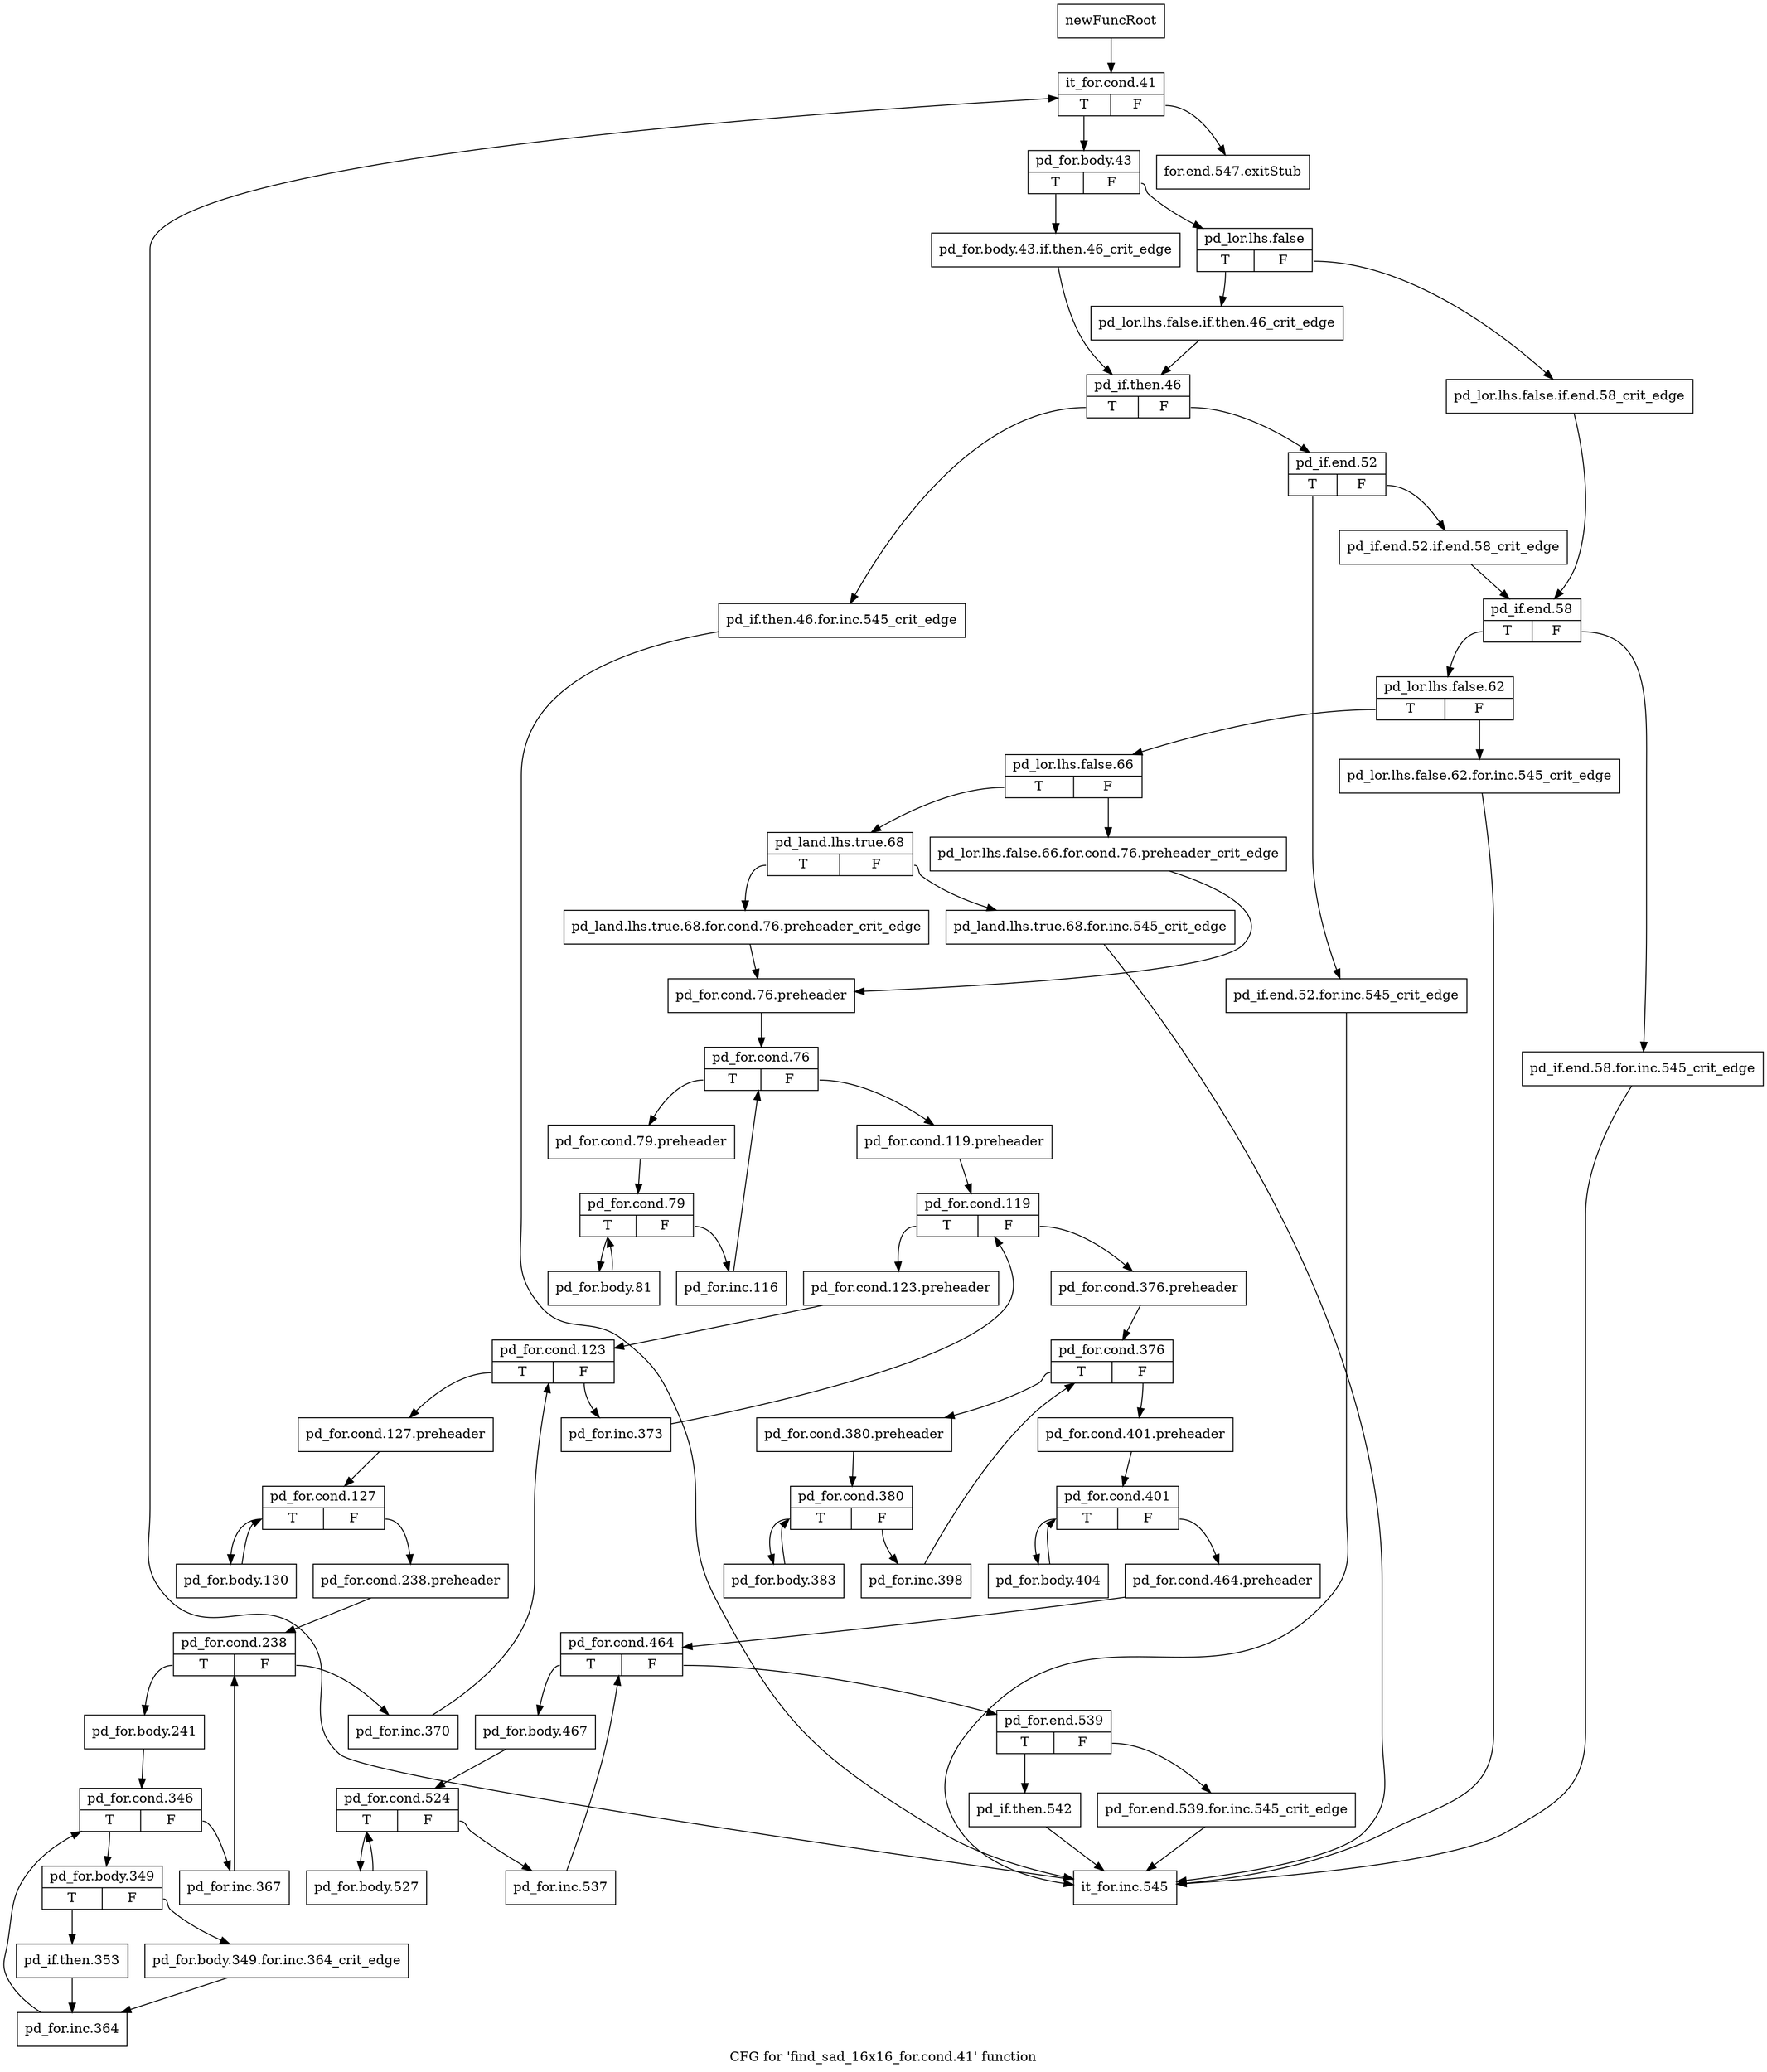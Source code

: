 digraph "CFG for 'find_sad_16x16_for.cond.41' function" {
	label="CFG for 'find_sad_16x16_for.cond.41' function";

	Node0x2696950 [shape=record,label="{newFuncRoot}"];
	Node0x2696950 -> Node0x26969f0;
	Node0x26969a0 [shape=record,label="{for.end.547.exitStub}"];
	Node0x26969f0 [shape=record,label="{it_for.cond.41|{<s0>T|<s1>F}}"];
	Node0x26969f0:s0 -> Node0x2696a40;
	Node0x26969f0:s1 -> Node0x26969a0;
	Node0x2696a40 [shape=record,label="{pd_for.body.43|{<s0>T|<s1>F}}"];
	Node0x2696a40:s0 -> Node0x2696b80;
	Node0x2696a40:s1 -> Node0x2696a90;
	Node0x2696a90 [shape=record,label="{pd_lor.lhs.false|{<s0>T|<s1>F}}"];
	Node0x2696a90:s0 -> Node0x2696b30;
	Node0x2696a90:s1 -> Node0x2696ae0;
	Node0x2696ae0 [shape=record,label="{pd_lor.lhs.false.if.end.58_crit_edge}"];
	Node0x2696ae0 -> Node0x2696cc0;
	Node0x2696b30 [shape=record,label="{pd_lor.lhs.false.if.then.46_crit_edge}"];
	Node0x2696b30 -> Node0x2696bd0;
	Node0x2696b80 [shape=record,label="{pd_for.body.43.if.then.46_crit_edge}"];
	Node0x2696b80 -> Node0x2696bd0;
	Node0x2696bd0 [shape=record,label="{pd_if.then.46|{<s0>T|<s1>F}}"];
	Node0x2696bd0:s0 -> Node0x2697d00;
	Node0x2696bd0:s1 -> Node0x2696c20;
	Node0x2696c20 [shape=record,label="{pd_if.end.52|{<s0>T|<s1>F}}"];
	Node0x2696c20:s0 -> Node0x2697cb0;
	Node0x2696c20:s1 -> Node0x2696c70;
	Node0x2696c70 [shape=record,label="{pd_if.end.52.if.end.58_crit_edge}"];
	Node0x2696c70 -> Node0x2696cc0;
	Node0x2696cc0 [shape=record,label="{pd_if.end.58|{<s0>T|<s1>F}}"];
	Node0x2696cc0:s0 -> Node0x2696d60;
	Node0x2696cc0:s1 -> Node0x2696d10;
	Node0x2696d10 [shape=record,label="{pd_if.end.58.for.inc.545_crit_edge}"];
	Node0x2696d10 -> Node0x2697d50;
	Node0x2696d60 [shape=record,label="{pd_lor.lhs.false.62|{<s0>T|<s1>F}}"];
	Node0x2696d60:s0 -> Node0x2696e00;
	Node0x2696d60:s1 -> Node0x2696db0;
	Node0x2696db0 [shape=record,label="{pd_lor.lhs.false.62.for.inc.545_crit_edge}"];
	Node0x2696db0 -> Node0x2697d50;
	Node0x2696e00 [shape=record,label="{pd_lor.lhs.false.66|{<s0>T|<s1>F}}"];
	Node0x2696e00:s0 -> Node0x2696ea0;
	Node0x2696e00:s1 -> Node0x2696e50;
	Node0x2696e50 [shape=record,label="{pd_lor.lhs.false.66.for.cond.76.preheader_crit_edge}"];
	Node0x2696e50 -> Node0x2696f90;
	Node0x2696ea0 [shape=record,label="{pd_land.lhs.true.68|{<s0>T|<s1>F}}"];
	Node0x2696ea0:s0 -> Node0x2696f40;
	Node0x2696ea0:s1 -> Node0x2696ef0;
	Node0x2696ef0 [shape=record,label="{pd_land.lhs.true.68.for.inc.545_crit_edge}"];
	Node0x2696ef0 -> Node0x2697d50;
	Node0x2696f40 [shape=record,label="{pd_land.lhs.true.68.for.cond.76.preheader_crit_edge}"];
	Node0x2696f40 -> Node0x2696f90;
	Node0x2696f90 [shape=record,label="{pd_for.cond.76.preheader}"];
	Node0x2696f90 -> Node0x2696fe0;
	Node0x2696fe0 [shape=record,label="{pd_for.cond.76|{<s0>T|<s1>F}}"];
	Node0x2696fe0:s0 -> Node0x2697b70;
	Node0x2696fe0:s1 -> Node0x2697030;
	Node0x2697030 [shape=record,label="{pd_for.cond.119.preheader}"];
	Node0x2697030 -> Node0x2697080;
	Node0x2697080 [shape=record,label="{pd_for.cond.119|{<s0>T|<s1>F}}"];
	Node0x2697080:s0 -> Node0x2697670;
	Node0x2697080:s1 -> Node0x26970d0;
	Node0x26970d0 [shape=record,label="{pd_for.cond.376.preheader}"];
	Node0x26970d0 -> Node0x2697120;
	Node0x2697120 [shape=record,label="{pd_for.cond.376|{<s0>T|<s1>F}}"];
	Node0x2697120:s0 -> Node0x2697530;
	Node0x2697120:s1 -> Node0x2697170;
	Node0x2697170 [shape=record,label="{pd_for.cond.401.preheader}"];
	Node0x2697170 -> Node0x26971c0;
	Node0x26971c0 [shape=record,label="{pd_for.cond.401|{<s0>T|<s1>F}}"];
	Node0x26971c0:s0 -> Node0x26974e0;
	Node0x26971c0:s1 -> Node0x2697210;
	Node0x2697210 [shape=record,label="{pd_for.cond.464.preheader}"];
	Node0x2697210 -> Node0x2697260;
	Node0x2697260 [shape=record,label="{pd_for.cond.464|{<s0>T|<s1>F}}"];
	Node0x2697260:s0 -> Node0x26973a0;
	Node0x2697260:s1 -> Node0x26972b0;
	Node0x26972b0 [shape=record,label="{pd_for.end.539|{<s0>T|<s1>F}}"];
	Node0x26972b0:s0 -> Node0x2697350;
	Node0x26972b0:s1 -> Node0x2697300;
	Node0x2697300 [shape=record,label="{pd_for.end.539.for.inc.545_crit_edge}"];
	Node0x2697300 -> Node0x2697d50;
	Node0x2697350 [shape=record,label="{pd_if.then.542}"];
	Node0x2697350 -> Node0x2697d50;
	Node0x26973a0 [shape=record,label="{pd_for.body.467}"];
	Node0x26973a0 -> Node0x26973f0;
	Node0x26973f0 [shape=record,label="{pd_for.cond.524|{<s0>T|<s1>F}}"];
	Node0x26973f0:s0 -> Node0x2697490;
	Node0x26973f0:s1 -> Node0x2697440;
	Node0x2697440 [shape=record,label="{pd_for.inc.537}"];
	Node0x2697440 -> Node0x2697260;
	Node0x2697490 [shape=record,label="{pd_for.body.527}"];
	Node0x2697490 -> Node0x26973f0;
	Node0x26974e0 [shape=record,label="{pd_for.body.404}"];
	Node0x26974e0 -> Node0x26971c0;
	Node0x2697530 [shape=record,label="{pd_for.cond.380.preheader}"];
	Node0x2697530 -> Node0x2697580;
	Node0x2697580 [shape=record,label="{pd_for.cond.380|{<s0>T|<s1>F}}"];
	Node0x2697580:s0 -> Node0x2697620;
	Node0x2697580:s1 -> Node0x26975d0;
	Node0x26975d0 [shape=record,label="{pd_for.inc.398}"];
	Node0x26975d0 -> Node0x2697120;
	Node0x2697620 [shape=record,label="{pd_for.body.383}"];
	Node0x2697620 -> Node0x2697580;
	Node0x2697670 [shape=record,label="{pd_for.cond.123.preheader}"];
	Node0x2697670 -> Node0x26976c0;
	Node0x26976c0 [shape=record,label="{pd_for.cond.123|{<s0>T|<s1>F}}"];
	Node0x26976c0:s0 -> Node0x2697760;
	Node0x26976c0:s1 -> Node0x2697710;
	Node0x2697710 [shape=record,label="{pd_for.inc.373}"];
	Node0x2697710 -> Node0x2697080;
	Node0x2697760 [shape=record,label="{pd_for.cond.127.preheader}"];
	Node0x2697760 -> Node0x26977b0;
	Node0x26977b0 [shape=record,label="{pd_for.cond.127|{<s0>T|<s1>F}}"];
	Node0x26977b0:s0 -> Node0x2697b20;
	Node0x26977b0:s1 -> Node0x2697800;
	Node0x2697800 [shape=record,label="{pd_for.cond.238.preheader}"];
	Node0x2697800 -> Node0x2697850;
	Node0x2697850 [shape=record,label="{pd_for.cond.238|{<s0>T|<s1>F}}"];
	Node0x2697850:s0 -> Node0x26978f0;
	Node0x2697850:s1 -> Node0x26978a0;
	Node0x26978a0 [shape=record,label="{pd_for.inc.370}"];
	Node0x26978a0 -> Node0x26976c0;
	Node0x26978f0 [shape=record,label="{pd_for.body.241}"];
	Node0x26978f0 -> Node0x2697940;
	Node0x2697940 [shape=record,label="{pd_for.cond.346|{<s0>T|<s1>F}}"];
	Node0x2697940:s0 -> Node0x26979e0;
	Node0x2697940:s1 -> Node0x2697990;
	Node0x2697990 [shape=record,label="{pd_for.inc.367}"];
	Node0x2697990 -> Node0x2697850;
	Node0x26979e0 [shape=record,label="{pd_for.body.349|{<s0>T|<s1>F}}"];
	Node0x26979e0:s0 -> Node0x2697a80;
	Node0x26979e0:s1 -> Node0x2697a30;
	Node0x2697a30 [shape=record,label="{pd_for.body.349.for.inc.364_crit_edge}"];
	Node0x2697a30 -> Node0x2697ad0;
	Node0x2697a80 [shape=record,label="{pd_if.then.353}"];
	Node0x2697a80 -> Node0x2697ad0;
	Node0x2697ad0 [shape=record,label="{pd_for.inc.364}"];
	Node0x2697ad0 -> Node0x2697940;
	Node0x2697b20 [shape=record,label="{pd_for.body.130}"];
	Node0x2697b20 -> Node0x26977b0;
	Node0x2697b70 [shape=record,label="{pd_for.cond.79.preheader}"];
	Node0x2697b70 -> Node0x2697bc0;
	Node0x2697bc0 [shape=record,label="{pd_for.cond.79|{<s0>T|<s1>F}}"];
	Node0x2697bc0:s0 -> Node0x2697c60;
	Node0x2697bc0:s1 -> Node0x2697c10;
	Node0x2697c10 [shape=record,label="{pd_for.inc.116}"];
	Node0x2697c10 -> Node0x2696fe0;
	Node0x2697c60 [shape=record,label="{pd_for.body.81}"];
	Node0x2697c60 -> Node0x2697bc0;
	Node0x2697cb0 [shape=record,label="{pd_if.end.52.for.inc.545_crit_edge}"];
	Node0x2697cb0 -> Node0x2697d50;
	Node0x2697d00 [shape=record,label="{pd_if.then.46.for.inc.545_crit_edge}"];
	Node0x2697d00 -> Node0x2697d50;
	Node0x2697d50 [shape=record,label="{it_for.inc.545}"];
	Node0x2697d50 -> Node0x26969f0;
}
